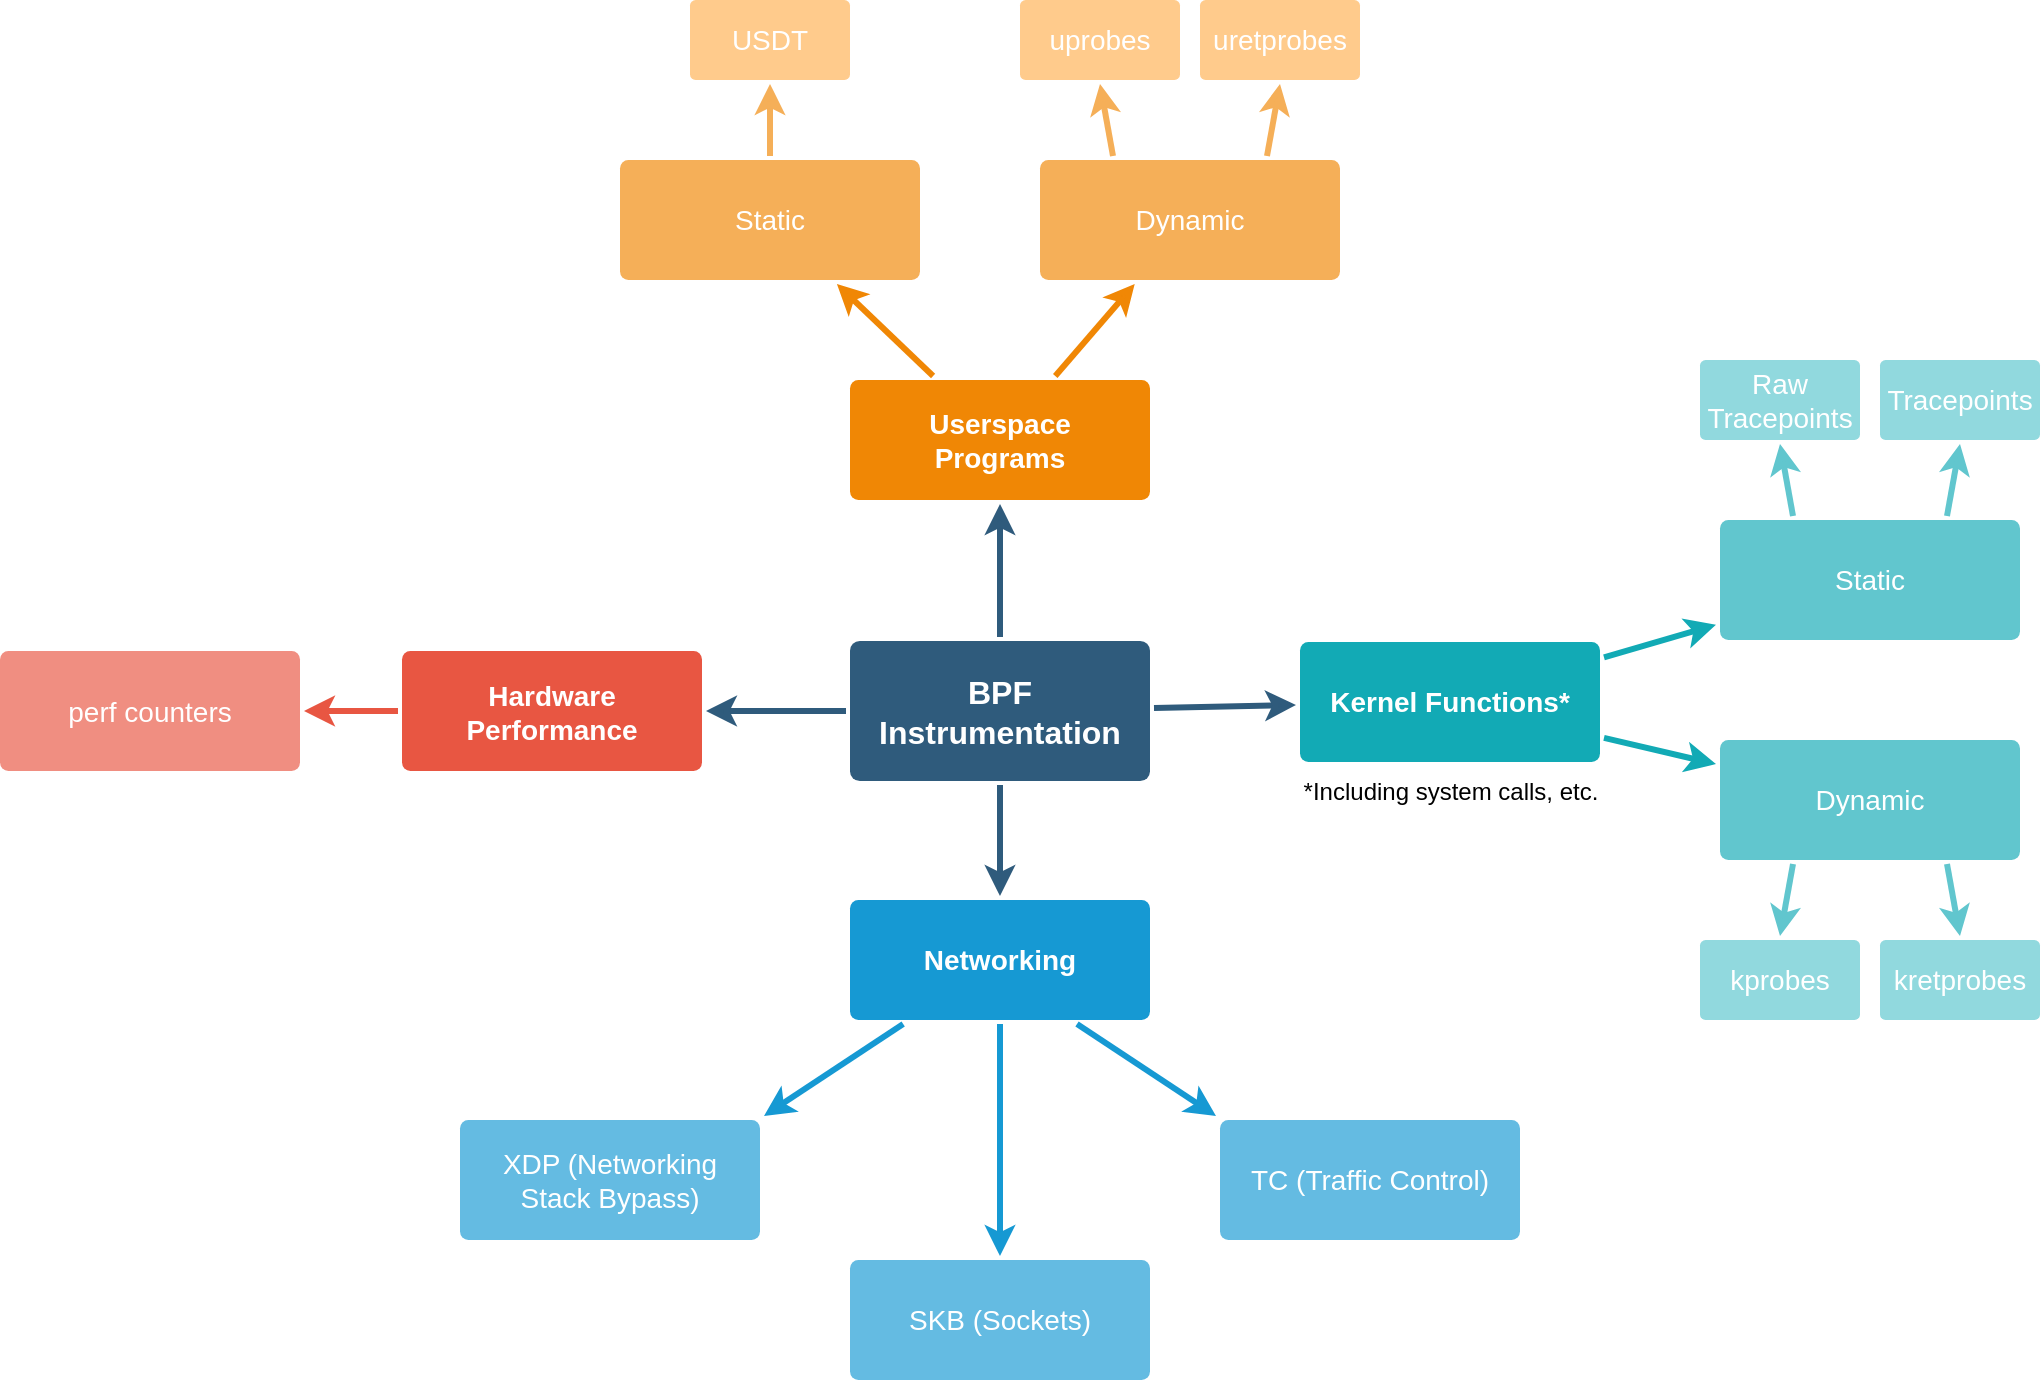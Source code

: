<mxfile version="12.6.5" type="device"><diagram id="6a731a19-8d31-9384-78a2-239565b7b9f0" name="Page-1"><mxGraphModel dx="1902" dy="1075" grid="1" gridSize="10" guides="1" tooltips="1" connect="1" arrows="1" fold="1" page="1" pageScale="1" pageWidth="1169" pageHeight="827" background="#ffffff" math="0" shadow="0"><root><mxCell id="0"/><mxCell id="1" parent="0"/><mxCell id="1745" value="" style="edgeStyle=none;rounded=0;jumpStyle=none;html=1;shadow=0;labelBackgroundColor=none;startArrow=none;startFill=0;endArrow=classic;endFill=1;jettySize=auto;orthogonalLoop=1;strokeColor=#2F5B7C;strokeWidth=3;fontFamily=Helvetica;fontSize=16;fontColor=#23445D;spacing=5;" parent="1" source="1749" target="1764" edge="1"><mxGeometry relative="1" as="geometry"/></mxCell><mxCell id="1746" value="" style="edgeStyle=none;rounded=0;jumpStyle=none;html=1;shadow=0;labelBackgroundColor=none;startArrow=none;startFill=0;endArrow=classic;endFill=1;jettySize=auto;orthogonalLoop=1;strokeColor=#2F5B7C;strokeWidth=3;fontFamily=Helvetica;fontSize=16;fontColor=#23445D;spacing=5;" parent="1" source="1749" target="1771" edge="1"><mxGeometry relative="1" as="geometry"/></mxCell><mxCell id="1747" value="" style="edgeStyle=none;rounded=0;jumpStyle=none;html=1;shadow=0;labelBackgroundColor=none;startArrow=none;startFill=0;endArrow=classic;endFill=1;jettySize=auto;orthogonalLoop=1;strokeColor=#2F5B7C;strokeWidth=3;fontFamily=Helvetica;fontSize=16;fontColor=#23445D;spacing=5;" parent="1" source="1749" target="1760" edge="1"><mxGeometry relative="1" as="geometry"/></mxCell><mxCell id="1748" value="" style="edgeStyle=none;rounded=0;jumpStyle=none;html=1;shadow=0;labelBackgroundColor=none;startArrow=none;startFill=0;endArrow=classic;endFill=1;jettySize=auto;orthogonalLoop=1;strokeColor=#2F5B7C;strokeWidth=3;fontFamily=Helvetica;fontSize=16;fontColor=#23445D;spacing=5;" parent="1" source="1749" target="1753" edge="1"><mxGeometry relative="1" as="geometry"/></mxCell><mxCell id="1749" value="BPF Instrumentation" style="rounded=1;whiteSpace=wrap;html=1;shadow=0;labelBackgroundColor=none;strokeColor=none;strokeWidth=3;fillColor=#2F5B7C;fontFamily=Helvetica;fontSize=16;fontColor=#FFFFFF;align=center;fontStyle=1;spacing=5;arcSize=7;perimeterSpacing=2;" parent="1" vertex="1"><mxGeometry x="495" y="380.5" width="150" height="70" as="geometry"/></mxCell><mxCell id="1751" value="" style="edgeStyle=none;rounded=1;jumpStyle=none;html=1;shadow=0;labelBackgroundColor=none;startArrow=none;startFill=0;jettySize=auto;orthogonalLoop=1;strokeColor=#E85642;strokeWidth=3;fontFamily=Helvetica;fontSize=14;fontColor=#FFFFFF;spacing=5;fontStyle=1;fillColor=#b0e3e6;" parent="1" source="1753" target="1755" edge="1"><mxGeometry relative="1" as="geometry"/></mxCell><mxCell id="1753" value="Hardware Performance" style="rounded=1;whiteSpace=wrap;html=1;shadow=0;labelBackgroundColor=none;strokeColor=none;strokeWidth=3;fillColor=#e85642;fontFamily=Helvetica;fontSize=14;fontColor=#FFFFFF;align=center;spacing=5;fontStyle=1;arcSize=7;perimeterSpacing=2;" parent="1" vertex="1"><mxGeometry x="271" y="385.5" width="150" height="60" as="geometry"/></mxCell><mxCell id="1755" value="perf counters" style="rounded=1;whiteSpace=wrap;html=1;shadow=0;labelBackgroundColor=none;strokeColor=none;strokeWidth=3;fillColor=#f08e81;fontFamily=Helvetica;fontSize=14;fontColor=#FFFFFF;align=center;spacing=5;fontStyle=0;arcSize=7;perimeterSpacing=2;" parent="1" vertex="1"><mxGeometry x="70" y="385.5" width="150" height="60" as="geometry"/></mxCell><mxCell id="1758" value="" style="edgeStyle=none;rounded=0;jumpStyle=none;html=1;shadow=0;labelBackgroundColor=none;startArrow=none;startFill=0;endArrow=classic;endFill=1;jettySize=auto;orthogonalLoop=1;strokeColor=#1699D3;strokeWidth=3;fontFamily=Helvetica;fontSize=14;fontColor=#FFFFFF;spacing=5;entryX=1;entryY=0;entryDx=0;entryDy=0;" parent="1" source="1760" target="1762" edge="1"><mxGeometry relative="1" as="geometry"/></mxCell><mxCell id="40zdSF5MEk1reefcEk1i-1798" style="edgeStyle=none;rounded=0;orthogonalLoop=1;jettySize=auto;html=1;exitX=0.5;exitY=1;exitDx=0;exitDy=0;entryX=0.5;entryY=0;entryDx=0;entryDy=0;strokeColor=#1699D3;fontColor=#FFFFFF;shadow=0;fontSize=14;strokeWidth=3;labelBackgroundColor=none;spacing=5;endFill=1;startFill=0;startArrow=none;" edge="1" parent="1" source="1760" target="40zdSF5MEk1reefcEk1i-1797"><mxGeometry relative="1" as="geometry"/></mxCell><mxCell id="40zdSF5MEk1reefcEk1i-1799" style="edgeStyle=none;rounded=0;orthogonalLoop=1;jettySize=auto;html=1;exitX=0.75;exitY=1;exitDx=0;exitDy=0;entryX=0;entryY=0;entryDx=0;entryDy=0;strokeColor=#1699D3;fontColor=#FFFFFF;shadow=0;fontSize=14;strokeWidth=3;labelBackgroundColor=none;spacing=5;endFill=1;startFill=0;startArrow=none;" edge="1" parent="1" source="1760" target="40zdSF5MEk1reefcEk1i-1796"><mxGeometry relative="1" as="geometry"/></mxCell><mxCell id="1760" value="Networking" style="rounded=1;whiteSpace=wrap;html=1;shadow=0;labelBackgroundColor=none;strokeColor=none;strokeWidth=3;fillColor=#1699d3;fontFamily=Helvetica;fontSize=14;fontColor=#FFFFFF;align=center;spacing=5;fontStyle=1;arcSize=7;perimeterSpacing=2;" parent="1" vertex="1"><mxGeometry x="495" y="510" width="150" height="60" as="geometry"/></mxCell><mxCell id="1762" value="XDP (Networking Stack Bypass)" style="rounded=1;whiteSpace=wrap;html=1;shadow=0;labelBackgroundColor=none;strokeColor=none;strokeWidth=3;fillColor=#64bbe2;fontFamily=Helvetica;fontSize=14;fontColor=#FFFFFF;align=center;spacing=5;arcSize=7;perimeterSpacing=2;" parent="1" vertex="1"><mxGeometry x="300" y="620" width="150" height="60" as="geometry"/></mxCell><mxCell id="1764" value="Userspace&lt;br&gt;Programs" style="rounded=1;whiteSpace=wrap;html=1;shadow=0;labelBackgroundColor=none;strokeColor=none;strokeWidth=3;fillColor=#F08705;fontFamily=Helvetica;fontSize=14;fontColor=#FFFFFF;align=center;spacing=5;fontStyle=1;arcSize=7;perimeterSpacing=2;" parent="1" vertex="1"><mxGeometry x="495" y="250" width="150" height="60" as="geometry"/></mxCell><mxCell id="40zdSF5MEk1reefcEk1i-1784" style="rounded=0;orthogonalLoop=1;jettySize=auto;html=1;exitX=0.25;exitY=0;exitDx=0;exitDy=0;entryX=0.5;entryY=1;entryDx=0;entryDy=0;shadow=0;fontSize=14;fontColor=#FFFFFF;strokeColor=#F5AF58;strokeWidth=3;labelBackgroundColor=none;spacing=5;endFill=1;startFill=0;startArrow=none;" edge="1" parent="1" source="1765" target="40zdSF5MEk1reefcEk1i-1780"><mxGeometry relative="1" as="geometry"/></mxCell><mxCell id="40zdSF5MEk1reefcEk1i-1785" style="edgeStyle=none;rounded=0;orthogonalLoop=1;jettySize=auto;html=1;exitX=0.75;exitY=0;exitDx=0;exitDy=0;entryX=0.5;entryY=1;entryDx=0;entryDy=0;shadow=0;fontSize=14;fontColor=#FFFFFF;strokeColor=#F5AF58;strokeWidth=3;labelBackgroundColor=none;spacing=5;endFill=1;startFill=0;startArrow=none;" edge="1" parent="1" source="1765" target="40zdSF5MEk1reefcEk1i-1781"><mxGeometry relative="1" as="geometry"/></mxCell><mxCell id="1765" value="Dynamic" style="rounded=1;whiteSpace=wrap;html=1;shadow=0;labelBackgroundColor=none;strokeColor=none;strokeWidth=3;fillColor=#f5af58;fontFamily=Helvetica;fontSize=14;fontColor=#FFFFFF;align=center;spacing=5;arcSize=7;perimeterSpacing=2;" parent="1" vertex="1"><mxGeometry x="590" y="140" width="150" height="60" as="geometry"/></mxCell><mxCell id="1766" value="" style="edgeStyle=none;rounded=0;jumpStyle=none;html=1;shadow=0;labelBackgroundColor=none;startArrow=none;startFill=0;endArrow=classic;endFill=1;jettySize=auto;orthogonalLoop=1;strokeColor=#F08705;strokeWidth=3;fontFamily=Helvetica;fontSize=14;fontColor=#FFFFFF;spacing=5;" parent="1" source="1764" target="1765" edge="1"><mxGeometry relative="1" as="geometry"/></mxCell><mxCell id="40zdSF5MEk1reefcEk1i-1783" style="edgeStyle=orthogonalEdgeStyle;rounded=0;orthogonalLoop=1;jettySize=auto;html=1;exitX=0.5;exitY=0;exitDx=0;exitDy=0;entryX=0.5;entryY=1;entryDx=0;entryDy=0;shadow=0;fontSize=14;fontColor=#FFFFFF;strokeColor=#F5AF58;strokeWidth=3;labelBackgroundColor=none;spacing=5;endFill=1;startFill=0;startArrow=none;" edge="1" parent="1" source="1769" target="40zdSF5MEk1reefcEk1i-1782"><mxGeometry relative="1" as="geometry"/></mxCell><mxCell id="1769" value="Static" style="rounded=1;whiteSpace=wrap;html=1;shadow=0;labelBackgroundColor=none;strokeColor=none;strokeWidth=3;fillColor=#f5af58;fontFamily=Helvetica;fontSize=14;fontColor=#FFFFFF;align=center;spacing=5;arcSize=7;perimeterSpacing=2;" parent="1" vertex="1"><mxGeometry x="380" y="140" width="150" height="60" as="geometry"/></mxCell><mxCell id="1770" value="" style="edgeStyle=none;rounded=0;jumpStyle=none;html=1;shadow=0;labelBackgroundColor=none;startArrow=none;startFill=0;endArrow=classic;endFill=1;jettySize=auto;orthogonalLoop=1;strokeColor=#F08705;strokeWidth=3;fontFamily=Helvetica;fontSize=14;fontColor=#FFFFFF;spacing=5;" parent="1" source="1764" target="1769" edge="1"><mxGeometry relative="1" as="geometry"/></mxCell><mxCell id="1771" value="Kernel Functions*" style="rounded=1;whiteSpace=wrap;html=1;shadow=0;labelBackgroundColor=none;strokeColor=none;strokeWidth=3;fillColor=#12aab5;fontFamily=Helvetica;fontSize=14;fontColor=#FFFFFF;align=center;spacing=5;fontStyle=1;arcSize=7;perimeterSpacing=2;" parent="1" vertex="1"><mxGeometry x="720" y="381.0" width="150" height="60" as="geometry"/></mxCell><mxCell id="40zdSF5MEk1reefcEk1i-1790" style="edgeStyle=none;rounded=1;orthogonalLoop=1;jettySize=auto;html=1;exitX=0.25;exitY=1;exitDx=0;exitDy=0;entryX=0.5;entryY=0;entryDx=0;entryDy=0;strokeColor=#61C6CE;fontColor=#FFFFFF;shadow=0;fontSize=14;fontStyle=1;strokeWidth=3;fillColor=#b0e3e6;labelBackgroundColor=none;spacing=5;startFill=0;startArrow=none;" edge="1" parent="1" source="1774" target="40zdSF5MEk1reefcEk1i-1787"><mxGeometry relative="1" as="geometry"/></mxCell><mxCell id="40zdSF5MEk1reefcEk1i-1792" style="edgeStyle=none;rounded=1;orthogonalLoop=1;jettySize=auto;html=1;exitX=0.75;exitY=1;exitDx=0;exitDy=0;entryX=0.5;entryY=0;entryDx=0;entryDy=0;strokeColor=#61C6CE;fontColor=#FFFFFF;shadow=0;fontSize=14;fontStyle=1;strokeWidth=3;fillColor=#b0e3e6;labelBackgroundColor=none;spacing=5;startFill=0;startArrow=none;" edge="1" parent="1" source="1774" target="40zdSF5MEk1reefcEk1i-1788"><mxGeometry relative="1" as="geometry"/></mxCell><mxCell id="1774" value="Dynamic" style="rounded=1;whiteSpace=wrap;html=1;shadow=0;labelBackgroundColor=none;strokeColor=none;strokeWidth=3;fillColor=#61c6ce;fontFamily=Helvetica;fontSize=14;fontColor=#FFFFFF;align=center;spacing=5;fontStyle=0;arcSize=7;perimeterSpacing=2;" parent="1" vertex="1"><mxGeometry x="930" y="430" width="150" height="60" as="geometry"/></mxCell><mxCell id="1775" value="" style="edgeStyle=none;rounded=1;jumpStyle=none;html=1;shadow=0;labelBackgroundColor=none;startArrow=none;startFill=0;jettySize=auto;orthogonalLoop=1;strokeColor=#12AAB5;strokeWidth=3;fontFamily=Helvetica;fontSize=14;fontColor=#FFFFFF;spacing=5;fontStyle=1;fillColor=#b0e3e6;" parent="1" source="1771" target="1774" edge="1"><mxGeometry relative="1" as="geometry"/></mxCell><mxCell id="40zdSF5MEk1reefcEk1i-1802" style="edgeStyle=none;rounded=1;orthogonalLoop=1;jettySize=auto;html=1;exitX=0.25;exitY=0;exitDx=0;exitDy=0;entryX=0.5;entryY=1;entryDx=0;entryDy=0;strokeColor=#61C6CE;fontColor=#FFFFFF;shadow=0;fontSize=14;fontStyle=1;strokeWidth=3;fillColor=#b0e3e6;labelBackgroundColor=none;spacing=5;startFill=0;startArrow=none;" edge="1" parent="1" source="1776" target="40zdSF5MEk1reefcEk1i-1800"><mxGeometry relative="1" as="geometry"/></mxCell><mxCell id="40zdSF5MEk1reefcEk1i-1803" style="edgeStyle=none;rounded=1;orthogonalLoop=1;jettySize=auto;html=1;exitX=0.75;exitY=0;exitDx=0;exitDy=0;entryX=0.5;entryY=1;entryDx=0;entryDy=0;strokeColor=#61C6CE;fontColor=#FFFFFF;shadow=0;fontSize=14;fontStyle=1;strokeWidth=3;fillColor=#b0e3e6;labelBackgroundColor=none;spacing=5;startFill=0;startArrow=none;" edge="1" parent="1" source="1776" target="40zdSF5MEk1reefcEk1i-1801"><mxGeometry relative="1" as="geometry"/></mxCell><mxCell id="1776" value="Static" style="rounded=1;whiteSpace=wrap;html=1;shadow=0;labelBackgroundColor=none;strokeColor=none;strokeWidth=3;fillColor=#61c6ce;fontFamily=Helvetica;fontSize=14;fontColor=#FFFFFF;align=center;spacing=5;fontStyle=0;arcSize=7;perimeterSpacing=2;" parent="1" vertex="1"><mxGeometry x="930" y="320" width="150" height="60" as="geometry"/></mxCell><mxCell id="1777" value="" style="edgeStyle=none;rounded=1;jumpStyle=none;html=1;shadow=0;labelBackgroundColor=none;startArrow=none;startFill=0;jettySize=auto;orthogonalLoop=1;strokeColor=#12AAB5;strokeWidth=3;fontFamily=Helvetica;fontSize=14;fontColor=#FFFFFF;spacing=5;fontStyle=1;fillColor=#b0e3e6;" parent="1" source="1771" target="1776" edge="1"><mxGeometry relative="1" as="geometry"/></mxCell><mxCell id="40zdSF5MEk1reefcEk1i-1779" value="*Including system calls,&amp;nbsp;etc." style="text;html=1;align=center;verticalAlign=middle;resizable=0;points=[];autosize=1;" vertex="1" parent="1"><mxGeometry x="715" y="445.5" width="160" height="20" as="geometry"/></mxCell><mxCell id="40zdSF5MEk1reefcEk1i-1780" value="uprobes" style="rounded=1;whiteSpace=wrap;html=1;shadow=0;labelBackgroundColor=none;strokeColor=none;strokeWidth=3;fillColor=#FFB65C;fontFamily=Helvetica;fontSize=14;fontColor=#FFFFFF;align=center;spacing=5;arcSize=7;perimeterSpacing=2;opacity=70;" vertex="1" parent="1"><mxGeometry x="580" y="60" width="80" height="40" as="geometry"/></mxCell><mxCell id="40zdSF5MEk1reefcEk1i-1781" value="uretprobes" style="rounded=1;whiteSpace=wrap;html=1;shadow=0;labelBackgroundColor=none;strokeColor=none;strokeWidth=3;fillColor=#FFB65C;fontFamily=Helvetica;fontSize=14;fontColor=#FFFFFF;align=center;spacing=5;arcSize=7;perimeterSpacing=2;opacity=70;" vertex="1" parent="1"><mxGeometry x="670" y="60" width="80" height="40" as="geometry"/></mxCell><mxCell id="40zdSF5MEk1reefcEk1i-1782" value="USDT" style="rounded=1;whiteSpace=wrap;html=1;shadow=0;labelBackgroundColor=none;strokeColor=none;strokeWidth=3;fillColor=#FFB65C;fontFamily=Helvetica;fontSize=14;fontColor=#FFFFFF;align=center;spacing=5;arcSize=7;perimeterSpacing=2;opacity=70;" vertex="1" parent="1"><mxGeometry x="415" y="60" width="80" height="40" as="geometry"/></mxCell><mxCell id="40zdSF5MEk1reefcEk1i-1787" value="kprobes" style="rounded=1;whiteSpace=wrap;html=1;shadow=0;labelBackgroundColor=none;strokeColor=none;strokeWidth=3;fillColor=#63C9D1;fontFamily=Helvetica;fontSize=14;fontColor=#FFFFFF;align=center;spacing=5;arcSize=7;perimeterSpacing=2;opacity=70;" vertex="1" parent="1"><mxGeometry x="920" y="530" width="80" height="40" as="geometry"/></mxCell><mxCell id="40zdSF5MEk1reefcEk1i-1788" value="kretprobes" style="rounded=1;whiteSpace=wrap;html=1;shadow=0;labelBackgroundColor=none;strokeColor=none;strokeWidth=3;fillColor=#63C9D1;fontFamily=Helvetica;fontSize=14;fontColor=#FFFFFF;align=center;spacing=5;arcSize=7;perimeterSpacing=2;opacity=70;" vertex="1" parent="1"><mxGeometry x="1010" y="530" width="80" height="40" as="geometry"/></mxCell><mxCell id="40zdSF5MEk1reefcEk1i-1796" value="TC (Traffic Control)" style="rounded=1;whiteSpace=wrap;html=1;shadow=0;labelBackgroundColor=none;strokeColor=none;strokeWidth=3;fillColor=#64bbe2;fontFamily=Helvetica;fontSize=14;fontColor=#FFFFFF;align=center;spacing=5;arcSize=7;perimeterSpacing=2;" vertex="1" parent="1"><mxGeometry x="680" y="620" width="150" height="60" as="geometry"/></mxCell><mxCell id="40zdSF5MEk1reefcEk1i-1797" value="SKB (Sockets)" style="rounded=1;whiteSpace=wrap;html=1;shadow=0;labelBackgroundColor=none;strokeColor=none;strokeWidth=3;fillColor=#64bbe2;fontFamily=Helvetica;fontSize=14;fontColor=#FFFFFF;align=center;spacing=5;arcSize=7;perimeterSpacing=2;" vertex="1" parent="1"><mxGeometry x="495" y="690" width="150" height="60" as="geometry"/></mxCell><mxCell id="40zdSF5MEk1reefcEk1i-1800" value="Raw Tracepoints" style="rounded=1;whiteSpace=wrap;html=1;shadow=0;labelBackgroundColor=none;strokeColor=none;strokeWidth=3;fillColor=#63C9D1;fontFamily=Helvetica;fontSize=14;fontColor=#FFFFFF;align=center;spacing=5;arcSize=7;perimeterSpacing=2;opacity=70;" vertex="1" parent="1"><mxGeometry x="920" y="240" width="80" height="40" as="geometry"/></mxCell><mxCell id="40zdSF5MEk1reefcEk1i-1801" value="Tracepoints" style="rounded=1;whiteSpace=wrap;html=1;shadow=0;labelBackgroundColor=none;strokeColor=none;strokeWidth=3;fillColor=#63C9D1;fontFamily=Helvetica;fontSize=14;fontColor=#FFFFFF;align=center;spacing=5;arcSize=7;perimeterSpacing=2;opacity=70;" vertex="1" parent="1"><mxGeometry x="1010" y="240" width="80" height="40" as="geometry"/></mxCell></root></mxGraphModel></diagram></mxfile>